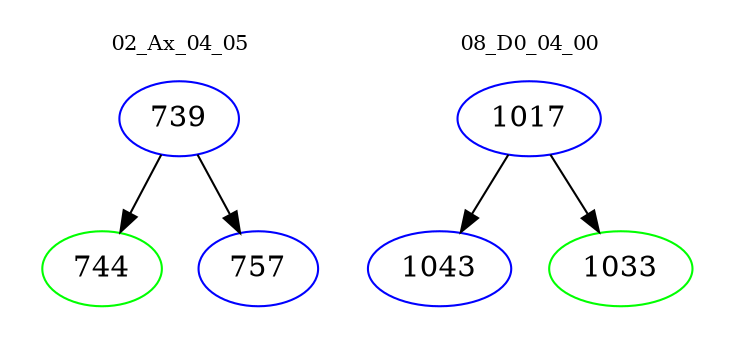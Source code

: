 digraph{
subgraph cluster_0 {
color = white
label = "02_Ax_04_05";
fontsize=10;
T0_739 [label="739", color="blue"]
T0_739 -> T0_744 [color="black"]
T0_744 [label="744", color="green"]
T0_739 -> T0_757 [color="black"]
T0_757 [label="757", color="blue"]
}
subgraph cluster_1 {
color = white
label = "08_D0_04_00";
fontsize=10;
T1_1017 [label="1017", color="blue"]
T1_1017 -> T1_1043 [color="black"]
T1_1043 [label="1043", color="blue"]
T1_1017 -> T1_1033 [color="black"]
T1_1033 [label="1033", color="green"]
}
}
